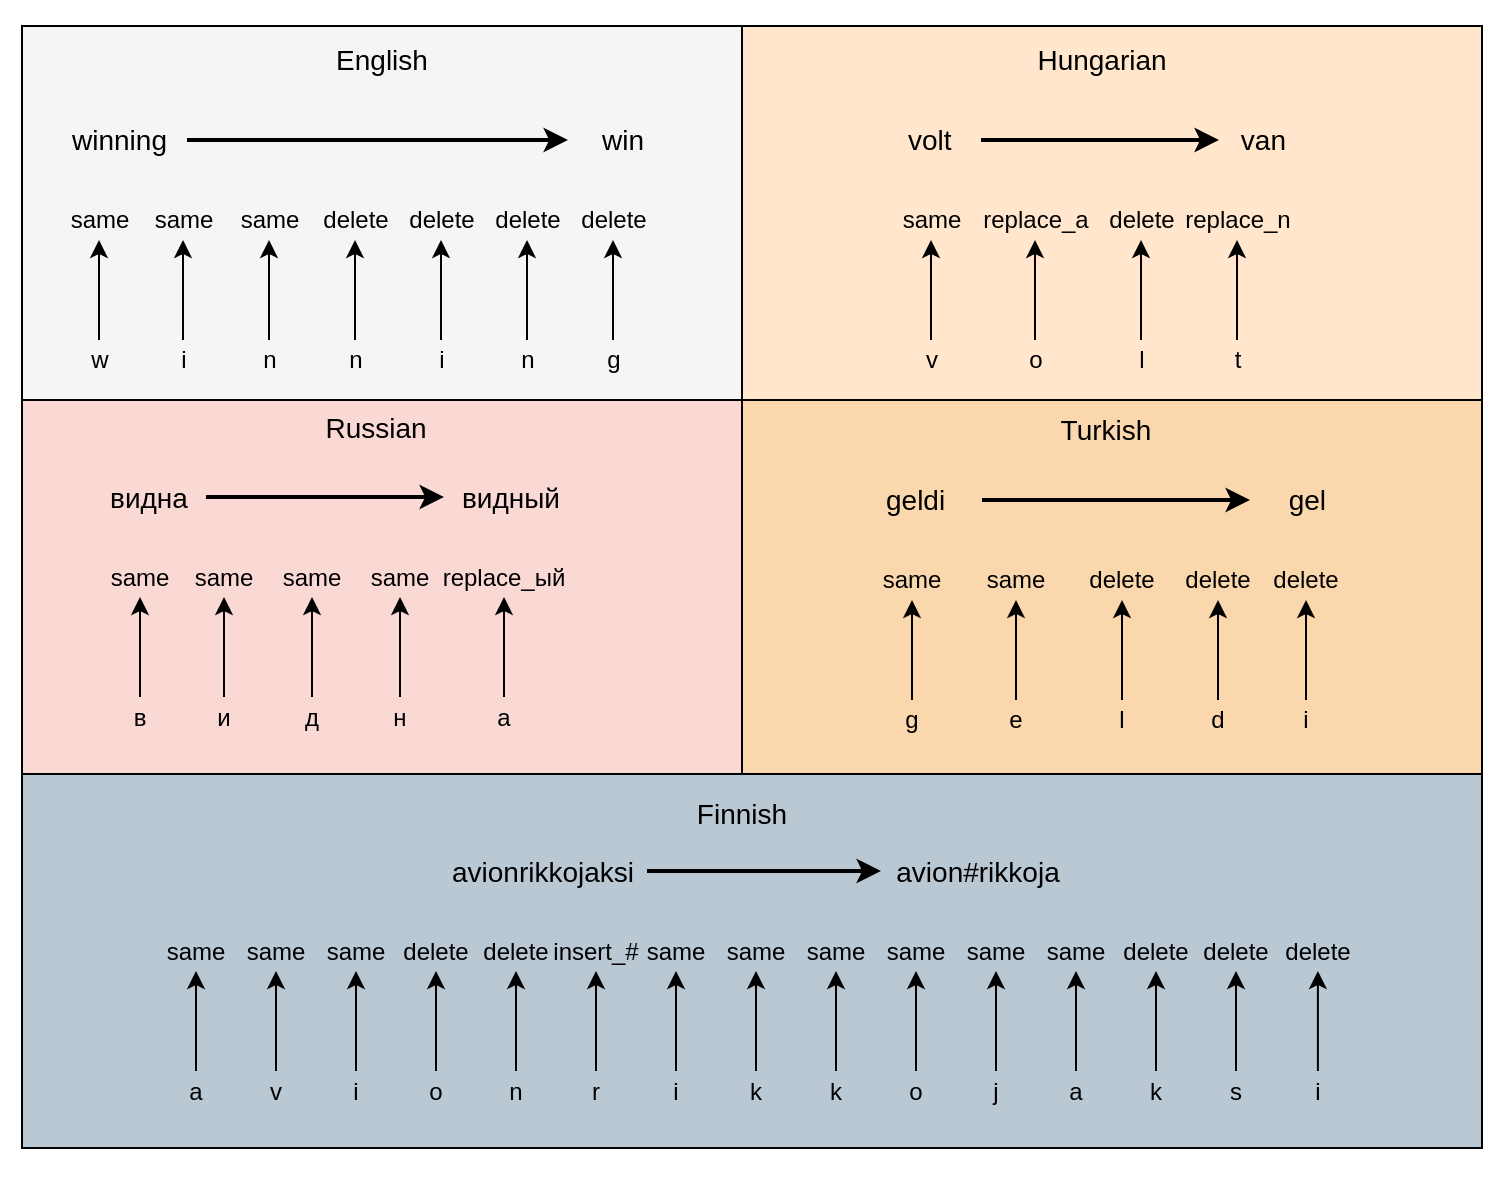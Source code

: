 <mxfile version="10.6.0" type="device"><diagram id="v8zvjfnO5wJpgoj8-8U7" name="Page-1"><mxGraphModel dx="1177" dy="1809" grid="1" gridSize="10" guides="1" tooltips="1" connect="1" arrows="1" fold="1" page="1" pageScale="1" pageWidth="850" pageHeight="1100" math="0" shadow="0"><root><mxCell id="0"/><mxCell id="1" parent="0"/><mxCell id="joyKCyemJkRRXGY6bLjU-345" value="" style="rounded=0;whiteSpace=wrap;html=1;dashed=1;dashPattern=1 1;strokeColor=none;align=center;" vertex="1" parent="1"><mxGeometry x="69" y="-20" width="751" height="590" as="geometry"/></mxCell><mxCell id="joyKCyemJkRRXGY6bLjU-340" value="" style="rounded=0;whiteSpace=wrap;html=1;align=left;fillColor=#ffe6cc;strokeColor=#000000;" vertex="1" parent="1"><mxGeometry x="439" y="-7" width="371" height="187" as="geometry"/></mxCell><mxCell id="joyKCyemJkRRXGY6bLjU-343" value="" style="rounded=0;whiteSpace=wrap;html=1;align=left;fillColor=#bac8d3;strokeColor=#000000;" vertex="1" parent="1"><mxGeometry x="80" y="367" width="730" height="187" as="geometry"/></mxCell><mxCell id="joyKCyemJkRRXGY6bLjU-342" value="" style="rounded=0;whiteSpace=wrap;html=1;align=left;fillColor=#fad9d5;strokeColor=#000000;" vertex="1" parent="1"><mxGeometry x="80" y="180" width="360" height="187" as="geometry"/></mxCell><mxCell id="joyKCyemJkRRXGY6bLjU-341" value="" style="rounded=0;whiteSpace=wrap;html=1;align=left;fillColor=#fad7ac;strokeColor=#000000;" vertex="1" parent="1"><mxGeometry x="440" y="180" width="370" height="187" as="geometry"/></mxCell><mxCell id="joyKCyemJkRRXGY6bLjU-338" value="" style="rounded=0;whiteSpace=wrap;html=1;align=left;fillColor=#f5f5f5;strokeColor=#000000;fontColor=#333333;" vertex="1" parent="1"><mxGeometry x="80" y="-7" width="360" height="187" as="geometry"/></mxCell><mxCell id="joyKCyemJkRRXGY6bLjU-331" value="" style="group" vertex="1" connectable="0" parent="1"><mxGeometry x="520.5" y="20" width="235" height="160" as="geometry"/></mxCell><mxCell id="joyKCyemJkRRXGY6bLjU-267" value="&lt;span&gt;v&lt;/span&gt;" style="text;html=1;strokeColor=none;fillColor=none;align=center;verticalAlign=middle;whiteSpace=wrap;rounded=0;" vertex="1" parent="joyKCyemJkRRXGY6bLjU-331"><mxGeometry x="4" y="130" width="20" height="20" as="geometry"/></mxCell><mxCell id="joyKCyemJkRRXGY6bLjU-268" value="&lt;span&gt;o&lt;/span&gt;" style="text;html=1;strokeColor=none;fillColor=none;align=center;verticalAlign=middle;whiteSpace=wrap;rounded=0;" vertex="1" parent="joyKCyemJkRRXGY6bLjU-331"><mxGeometry x="56" y="130" width="20" height="20" as="geometry"/></mxCell><mxCell id="joyKCyemJkRRXGY6bLjU-269" value="&lt;span&gt;l&lt;/span&gt;" style="text;html=1;strokeColor=none;fillColor=none;align=center;verticalAlign=middle;whiteSpace=wrap;rounded=0;" vertex="1" parent="joyKCyemJkRRXGY6bLjU-331"><mxGeometry x="109" y="130" width="20" height="20" as="geometry"/></mxCell><mxCell id="joyKCyemJkRRXGY6bLjU-270" value="&lt;span&gt;t&lt;/span&gt;" style="text;html=1;strokeColor=none;fillColor=none;align=center;verticalAlign=middle;whiteSpace=wrap;rounded=0;" vertex="1" parent="joyKCyemJkRRXGY6bLjU-331"><mxGeometry x="157" y="130" width="20" height="20" as="geometry"/></mxCell><mxCell id="joyKCyemJkRRXGY6bLjU-272" value="same" style="text;html=1;strokeColor=none;fillColor=none;align=center;verticalAlign=middle;whiteSpace=wrap;rounded=0;" vertex="1" parent="joyKCyemJkRRXGY6bLjU-331"><mxGeometry x="4" y="60" width="20" height="20" as="geometry"/></mxCell><mxCell id="joyKCyemJkRRXGY6bLjU-273" style="edgeStyle=orthogonalEdgeStyle;rounded=0;orthogonalLoop=1;jettySize=auto;html=1;exitX=0.5;exitY=0;exitDx=0;exitDy=0;entryX=0.5;entryY=1;entryDx=0;entryDy=0;" edge="1" parent="joyKCyemJkRRXGY6bLjU-331" source="joyKCyemJkRRXGY6bLjU-267" target="joyKCyemJkRRXGY6bLjU-272"><mxGeometry relative="1" as="geometry"/></mxCell><mxCell id="joyKCyemJkRRXGY6bLjU-274" value="replace_a" style="text;html=1;strokeColor=none;fillColor=none;align=center;verticalAlign=middle;whiteSpace=wrap;rounded=0;" vertex="1" parent="joyKCyemJkRRXGY6bLjU-331"><mxGeometry x="56" y="60" width="20" height="20" as="geometry"/></mxCell><mxCell id="joyKCyemJkRRXGY6bLjU-275" style="edgeStyle=orthogonalEdgeStyle;rounded=0;orthogonalLoop=1;jettySize=auto;html=1;exitX=0.5;exitY=0;exitDx=0;exitDy=0;entryX=0.5;entryY=1;entryDx=0;entryDy=0;" edge="1" parent="joyKCyemJkRRXGY6bLjU-331" source="joyKCyemJkRRXGY6bLjU-268" target="joyKCyemJkRRXGY6bLjU-274"><mxGeometry relative="1" as="geometry"/></mxCell><mxCell id="joyKCyemJkRRXGY6bLjU-276" value="delete" style="text;html=1;strokeColor=none;fillColor=none;align=center;verticalAlign=middle;whiteSpace=wrap;rounded=0;" vertex="1" parent="joyKCyemJkRRXGY6bLjU-331"><mxGeometry x="109" y="60" width="20" height="20" as="geometry"/></mxCell><mxCell id="joyKCyemJkRRXGY6bLjU-277" style="edgeStyle=orthogonalEdgeStyle;rounded=0;orthogonalLoop=1;jettySize=auto;html=1;exitX=0.5;exitY=0;exitDx=0;exitDy=0;entryX=0.5;entryY=1;entryDx=0;entryDy=0;" edge="1" parent="joyKCyemJkRRXGY6bLjU-331" source="joyKCyemJkRRXGY6bLjU-269" target="joyKCyemJkRRXGY6bLjU-276"><mxGeometry relative="1" as="geometry"/></mxCell><mxCell id="joyKCyemJkRRXGY6bLjU-278" value="replace_n" style="text;html=1;strokeColor=none;fillColor=none;align=center;verticalAlign=middle;whiteSpace=wrap;rounded=0;" vertex="1" parent="joyKCyemJkRRXGY6bLjU-331"><mxGeometry x="157" y="60" width="20" height="20" as="geometry"/></mxCell><mxCell id="joyKCyemJkRRXGY6bLjU-279" style="edgeStyle=orthogonalEdgeStyle;rounded=0;orthogonalLoop=1;jettySize=auto;html=1;exitX=0.5;exitY=0;exitDx=0;exitDy=0;entryX=0.5;entryY=1;entryDx=0;entryDy=0;" edge="1" parent="joyKCyemJkRRXGY6bLjU-331" source="joyKCyemJkRRXGY6bLjU-270" target="joyKCyemJkRRXGY6bLjU-278"><mxGeometry relative="1" as="geometry"/></mxCell><mxCell id="joyKCyemJkRRXGY6bLjU-282" value="" style="group" vertex="1" connectable="0" parent="joyKCyemJkRRXGY6bLjU-331"><mxGeometry x="64.5" y="20" width="160" height="20" as="geometry"/></mxCell><mxCell id="joyKCyemJkRRXGY6bLjU-283" value="&lt;font style=&quot;font-size: 14px&quot;&gt;volt&lt;/font&gt;" style="text;html=1;strokeColor=none;fillColor=none;align=left;verticalAlign=middle;whiteSpace=wrap;rounded=0;" vertex="1" parent="joyKCyemJkRRXGY6bLjU-331"><mxGeometry y="20" width="39" height="20" as="geometry"/></mxCell><mxCell id="joyKCyemJkRRXGY6bLjU-284" value="&lt;font style=&quot;font-size: 14px&quot;&gt;van&lt;/font&gt;" style="text;html=1;strokeColor=none;fillColor=none;align=right;verticalAlign=middle;whiteSpace=wrap;rounded=0;" vertex="1" parent="joyKCyemJkRRXGY6bLjU-331"><mxGeometry x="158" y="20" width="35" height="20" as="geometry"/></mxCell><mxCell id="joyKCyemJkRRXGY6bLjU-285" style="edgeStyle=orthogonalEdgeStyle;rounded=0;orthogonalLoop=1;jettySize=auto;html=1;exitX=1;exitY=0.5;exitDx=0;exitDy=0;strokeWidth=2;entryX=0;entryY=0.5;entryDx=0;entryDy=0;" edge="1" parent="joyKCyemJkRRXGY6bLjU-331" source="joyKCyemJkRRXGY6bLjU-283" target="joyKCyemJkRRXGY6bLjU-284"><mxGeometry relative="1" as="geometry"><mxPoint x="114.5" y="30" as="sourcePoint"/><mxPoint x="184.5" y="30" as="targetPoint"/></mxGeometry></mxCell><mxCell id="joyKCyemJkRRXGY6bLjU-332" value="" style="group" vertex="1" connectable="0" parent="1"><mxGeometry x="510" y="200" width="224" height="150" as="geometry"/></mxCell><mxCell id="joyKCyemJkRRXGY6bLjU-324" value="&lt;span&gt;i&lt;/span&gt;" style="text;html=1;strokeColor=none;fillColor=none;align=center;verticalAlign=middle;whiteSpace=wrap;rounded=0;" vertex="1" parent="joyKCyemJkRRXGY6bLjU-332"><mxGeometry x="202" y="130" width="20" height="20" as="geometry"/></mxCell><mxCell id="joyKCyemJkRRXGY6bLjU-325" value="delete" style="text;html=1;strokeColor=none;fillColor=none;align=center;verticalAlign=middle;whiteSpace=wrap;rounded=0;" vertex="1" parent="joyKCyemJkRRXGY6bLjU-332"><mxGeometry x="202" y="60" width="20" height="20" as="geometry"/></mxCell><mxCell id="joyKCyemJkRRXGY6bLjU-326" style="edgeStyle=orthogonalEdgeStyle;rounded=0;orthogonalLoop=1;jettySize=auto;html=1;exitX=0.5;exitY=0;exitDx=0;exitDy=0;entryX=0.5;entryY=1;entryDx=0;entryDy=0;" edge="1" parent="joyKCyemJkRRXGY6bLjU-332" source="joyKCyemJkRRXGY6bLjU-324" target="joyKCyemJkRRXGY6bLjU-325"><mxGeometry relative="1" as="geometry"/></mxCell><mxCell id="joyKCyemJkRRXGY6bLjU-307" value="&lt;span&gt;g&lt;/span&gt;" style="text;html=1;strokeColor=none;fillColor=none;align=center;verticalAlign=middle;whiteSpace=wrap;rounded=0;" vertex="1" parent="joyKCyemJkRRXGY6bLjU-332"><mxGeometry x="5" y="130" width="20" height="20" as="geometry"/></mxCell><mxCell id="joyKCyemJkRRXGY6bLjU-308" value="&lt;span&gt;e&lt;/span&gt;" style="text;html=1;strokeColor=none;fillColor=none;align=center;verticalAlign=middle;whiteSpace=wrap;rounded=0;" vertex="1" parent="joyKCyemJkRRXGY6bLjU-332"><mxGeometry x="57" y="130" width="20" height="20" as="geometry"/></mxCell><mxCell id="joyKCyemJkRRXGY6bLjU-309" value="&lt;span&gt;l&lt;/span&gt;" style="text;html=1;strokeColor=none;fillColor=none;align=center;verticalAlign=middle;whiteSpace=wrap;rounded=0;" vertex="1" parent="joyKCyemJkRRXGY6bLjU-332"><mxGeometry x="110" y="130" width="20" height="20" as="geometry"/></mxCell><mxCell id="joyKCyemJkRRXGY6bLjU-310" value="&lt;span&gt;d&lt;/span&gt;" style="text;html=1;strokeColor=none;fillColor=none;align=center;verticalAlign=middle;whiteSpace=wrap;rounded=0;" vertex="1" parent="joyKCyemJkRRXGY6bLjU-332"><mxGeometry x="158" y="130" width="20" height="20" as="geometry"/></mxCell><mxCell id="joyKCyemJkRRXGY6bLjU-311" value="same" style="text;html=1;strokeColor=none;fillColor=none;align=center;verticalAlign=middle;whiteSpace=wrap;rounded=0;" vertex="1" parent="joyKCyemJkRRXGY6bLjU-332"><mxGeometry x="5" y="60" width="20" height="20" as="geometry"/></mxCell><mxCell id="joyKCyemJkRRXGY6bLjU-312" style="edgeStyle=orthogonalEdgeStyle;rounded=0;orthogonalLoop=1;jettySize=auto;html=1;exitX=0.5;exitY=0;exitDx=0;exitDy=0;entryX=0.5;entryY=1;entryDx=0;entryDy=0;" edge="1" parent="joyKCyemJkRRXGY6bLjU-332" source="joyKCyemJkRRXGY6bLjU-307" target="joyKCyemJkRRXGY6bLjU-311"><mxGeometry relative="1" as="geometry"/></mxCell><mxCell id="joyKCyemJkRRXGY6bLjU-313" value="same" style="text;html=1;strokeColor=none;fillColor=none;align=center;verticalAlign=middle;whiteSpace=wrap;rounded=0;" vertex="1" parent="joyKCyemJkRRXGY6bLjU-332"><mxGeometry x="57" y="60" width="20" height="20" as="geometry"/></mxCell><mxCell id="joyKCyemJkRRXGY6bLjU-314" style="edgeStyle=orthogonalEdgeStyle;rounded=0;orthogonalLoop=1;jettySize=auto;html=1;exitX=0.5;exitY=0;exitDx=0;exitDy=0;entryX=0.5;entryY=1;entryDx=0;entryDy=0;" edge="1" parent="joyKCyemJkRRXGY6bLjU-332" source="joyKCyemJkRRXGY6bLjU-308" target="joyKCyemJkRRXGY6bLjU-313"><mxGeometry relative="1" as="geometry"/></mxCell><mxCell id="joyKCyemJkRRXGY6bLjU-315" value="delete" style="text;html=1;strokeColor=none;fillColor=none;align=center;verticalAlign=middle;whiteSpace=wrap;rounded=0;" vertex="1" parent="joyKCyemJkRRXGY6bLjU-332"><mxGeometry x="110" y="60" width="20" height="20" as="geometry"/></mxCell><mxCell id="joyKCyemJkRRXGY6bLjU-316" style="edgeStyle=orthogonalEdgeStyle;rounded=0;orthogonalLoop=1;jettySize=auto;html=1;exitX=0.5;exitY=0;exitDx=0;exitDy=0;entryX=0.5;entryY=1;entryDx=0;entryDy=0;" edge="1" parent="joyKCyemJkRRXGY6bLjU-332" source="joyKCyemJkRRXGY6bLjU-309" target="joyKCyemJkRRXGY6bLjU-315"><mxGeometry relative="1" as="geometry"/></mxCell><mxCell id="joyKCyemJkRRXGY6bLjU-317" value="delete" style="text;html=1;strokeColor=none;fillColor=none;align=center;verticalAlign=middle;whiteSpace=wrap;rounded=0;" vertex="1" parent="joyKCyemJkRRXGY6bLjU-332"><mxGeometry x="158" y="60" width="20" height="20" as="geometry"/></mxCell><mxCell id="joyKCyemJkRRXGY6bLjU-318" style="edgeStyle=orthogonalEdgeStyle;rounded=0;orthogonalLoop=1;jettySize=auto;html=1;exitX=0.5;exitY=0;exitDx=0;exitDy=0;entryX=0.5;entryY=1;entryDx=0;entryDy=0;" edge="1" parent="joyKCyemJkRRXGY6bLjU-332" source="joyKCyemJkRRXGY6bLjU-310" target="joyKCyemJkRRXGY6bLjU-317"><mxGeometry relative="1" as="geometry"/></mxCell><mxCell id="joyKCyemJkRRXGY6bLjU-319" value="" style="group" vertex="1" connectable="0" parent="joyKCyemJkRRXGY6bLjU-332"><mxGeometry x="57" y="20" width="160" height="20" as="geometry"/></mxCell><mxCell id="joyKCyemJkRRXGY6bLjU-320" value="&lt;font style=&quot;font-size: 14px&quot;&gt;geldi&lt;/font&gt;" style="text;html=1;strokeColor=none;fillColor=none;align=left;verticalAlign=middle;whiteSpace=wrap;rounded=0;" vertex="1" parent="joyKCyemJkRRXGY6bLjU-332"><mxGeometry y="20" width="50" height="20" as="geometry"/></mxCell><mxCell id="joyKCyemJkRRXGY6bLjU-321" value="&lt;font style=&quot;font-size: 14px&quot;&gt;gel&lt;/font&gt;" style="text;html=1;strokeColor=none;fillColor=none;align=right;verticalAlign=middle;whiteSpace=wrap;rounded=0;" vertex="1" parent="joyKCyemJkRRXGY6bLjU-332"><mxGeometry x="184" y="20" width="40" height="20" as="geometry"/></mxCell><mxCell id="joyKCyemJkRRXGY6bLjU-322" style="edgeStyle=orthogonalEdgeStyle;rounded=0;orthogonalLoop=1;jettySize=auto;html=1;exitX=1;exitY=0.5;exitDx=0;exitDy=0;strokeWidth=2;entryX=0;entryY=0.5;entryDx=0;entryDy=0;" edge="1" parent="joyKCyemJkRRXGY6bLjU-332" source="joyKCyemJkRRXGY6bLjU-320" target="joyKCyemJkRRXGY6bLjU-321"><mxGeometry relative="1" as="geometry"><mxPoint x="107" y="30" as="sourcePoint"/><mxPoint x="177" y="30" as="targetPoint"/></mxGeometry></mxCell><mxCell id="joyKCyemJkRRXGY6bLjU-333" value="" style="group" vertex="1" connectable="0" parent="1"><mxGeometry x="157" y="385.5" width="638" height="169" as="geometry"/></mxCell><mxCell id="joyKCyemJkRRXGY6bLjU-298" value="" style="group" vertex="1" connectable="0" parent="joyKCyemJkRRXGY6bLjU-333"><mxGeometry width="638" height="169" as="geometry"/></mxCell><mxCell id="joyKCyemJkRRXGY6bLjU-293" value="" style="group" vertex="1" connectable="0" parent="joyKCyemJkRRXGY6bLjU-298"><mxGeometry width="638" height="169" as="geometry"/></mxCell><mxCell id="joyKCyemJkRRXGY6bLjU-142" value="" style="group" vertex="1" connectable="0" parent="joyKCyemJkRRXGY6bLjU-293"><mxGeometry y="20" width="260" height="130" as="geometry"/></mxCell><mxCell id="joyKCyemJkRRXGY6bLjU-143" value="a" style="text;html=1;strokeColor=none;fillColor=none;align=center;verticalAlign=middle;whiteSpace=wrap;rounded=0;" vertex="1" parent="joyKCyemJkRRXGY6bLjU-142"><mxGeometry y="110" width="20" height="20" as="geometry"/></mxCell><mxCell id="joyKCyemJkRRXGY6bLjU-144" value="v" style="text;html=1;strokeColor=none;fillColor=none;align=center;verticalAlign=middle;whiteSpace=wrap;rounded=0;" vertex="1" parent="joyKCyemJkRRXGY6bLjU-142"><mxGeometry x="40" y="110" width="20" height="20" as="geometry"/></mxCell><mxCell id="joyKCyemJkRRXGY6bLjU-145" value="i" style="text;html=1;strokeColor=none;fillColor=none;align=center;verticalAlign=middle;whiteSpace=wrap;rounded=0;" vertex="1" parent="joyKCyemJkRRXGY6bLjU-142"><mxGeometry x="80" y="110" width="20" height="20" as="geometry"/></mxCell><mxCell id="joyKCyemJkRRXGY6bLjU-146" value="o" style="text;html=1;strokeColor=none;fillColor=none;align=center;verticalAlign=middle;whiteSpace=wrap;rounded=0;" vertex="1" parent="joyKCyemJkRRXGY6bLjU-142"><mxGeometry x="120" y="110" width="20" height="20" as="geometry"/></mxCell><mxCell id="joyKCyemJkRRXGY6bLjU-147" value="n" style="text;html=1;strokeColor=none;fillColor=none;align=center;verticalAlign=middle;whiteSpace=wrap;rounded=0;" vertex="1" parent="joyKCyemJkRRXGY6bLjU-142"><mxGeometry x="160" y="110" width="20" height="20" as="geometry"/></mxCell><mxCell id="joyKCyemJkRRXGY6bLjU-148" value="r" style="text;html=1;strokeColor=none;fillColor=none;align=center;verticalAlign=middle;whiteSpace=wrap;rounded=0;" vertex="1" parent="joyKCyemJkRRXGY6bLjU-142"><mxGeometry x="200" y="110" width="20" height="20" as="geometry"/></mxCell><mxCell id="joyKCyemJkRRXGY6bLjU-149" value="i" style="text;html=1;strokeColor=none;fillColor=none;align=center;verticalAlign=middle;whiteSpace=wrap;rounded=0;" vertex="1" parent="joyKCyemJkRRXGY6bLjU-142"><mxGeometry x="240" y="110" width="20" height="20" as="geometry"/></mxCell><mxCell id="joyKCyemJkRRXGY6bLjU-150" value="same" style="text;html=1;strokeColor=none;fillColor=none;align=center;verticalAlign=middle;whiteSpace=wrap;rounded=0;" vertex="1" parent="joyKCyemJkRRXGY6bLjU-142"><mxGeometry y="40" width="20" height="20" as="geometry"/></mxCell><mxCell id="joyKCyemJkRRXGY6bLjU-151" style="edgeStyle=orthogonalEdgeStyle;rounded=0;orthogonalLoop=1;jettySize=auto;html=1;exitX=0.5;exitY=0;exitDx=0;exitDy=0;entryX=0.5;entryY=1;entryDx=0;entryDy=0;" edge="1" parent="joyKCyemJkRRXGY6bLjU-142" source="joyKCyemJkRRXGY6bLjU-143" target="joyKCyemJkRRXGY6bLjU-150"><mxGeometry relative="1" as="geometry"/></mxCell><mxCell id="joyKCyemJkRRXGY6bLjU-152" value="same" style="text;html=1;strokeColor=none;fillColor=none;align=center;verticalAlign=middle;whiteSpace=wrap;rounded=0;" vertex="1" parent="joyKCyemJkRRXGY6bLjU-142"><mxGeometry x="40" y="40" width="20" height="20" as="geometry"/></mxCell><mxCell id="joyKCyemJkRRXGY6bLjU-153" style="edgeStyle=orthogonalEdgeStyle;rounded=0;orthogonalLoop=1;jettySize=auto;html=1;exitX=0.5;exitY=0;exitDx=0;exitDy=0;entryX=0.5;entryY=1;entryDx=0;entryDy=0;" edge="1" parent="joyKCyemJkRRXGY6bLjU-142" source="joyKCyemJkRRXGY6bLjU-144" target="joyKCyemJkRRXGY6bLjU-152"><mxGeometry relative="1" as="geometry"/></mxCell><mxCell id="joyKCyemJkRRXGY6bLjU-154" value="same" style="text;html=1;strokeColor=none;fillColor=none;align=center;verticalAlign=middle;whiteSpace=wrap;rounded=0;" vertex="1" parent="joyKCyemJkRRXGY6bLjU-142"><mxGeometry x="80" y="40" width="20" height="20" as="geometry"/></mxCell><mxCell id="joyKCyemJkRRXGY6bLjU-155" style="edgeStyle=orthogonalEdgeStyle;rounded=0;orthogonalLoop=1;jettySize=auto;html=1;exitX=0.5;exitY=0;exitDx=0;exitDy=0;entryX=0.5;entryY=1;entryDx=0;entryDy=0;" edge="1" parent="joyKCyemJkRRXGY6bLjU-142" source="joyKCyemJkRRXGY6bLjU-145" target="joyKCyemJkRRXGY6bLjU-154"><mxGeometry relative="1" as="geometry"/></mxCell><mxCell id="joyKCyemJkRRXGY6bLjU-156" value="delete" style="text;html=1;strokeColor=none;fillColor=none;align=center;verticalAlign=middle;whiteSpace=wrap;rounded=0;" vertex="1" parent="joyKCyemJkRRXGY6bLjU-142"><mxGeometry x="120" y="40" width="20" height="20" as="geometry"/></mxCell><mxCell id="joyKCyemJkRRXGY6bLjU-157" style="edgeStyle=orthogonalEdgeStyle;rounded=0;orthogonalLoop=1;jettySize=auto;html=1;exitX=0.5;exitY=0;exitDx=0;exitDy=0;entryX=0.5;entryY=1;entryDx=0;entryDy=0;" edge="1" parent="joyKCyemJkRRXGY6bLjU-142" source="joyKCyemJkRRXGY6bLjU-146" target="joyKCyemJkRRXGY6bLjU-156"><mxGeometry relative="1" as="geometry"/></mxCell><mxCell id="joyKCyemJkRRXGY6bLjU-158" value="delete" style="text;html=1;strokeColor=none;fillColor=none;align=center;verticalAlign=middle;whiteSpace=wrap;rounded=0;" vertex="1" parent="joyKCyemJkRRXGY6bLjU-142"><mxGeometry x="160" y="40" width="20" height="20" as="geometry"/></mxCell><mxCell id="joyKCyemJkRRXGY6bLjU-159" style="edgeStyle=orthogonalEdgeStyle;rounded=0;orthogonalLoop=1;jettySize=auto;html=1;exitX=0.5;exitY=0;exitDx=0;exitDy=0;entryX=0.5;entryY=1;entryDx=0;entryDy=0;" edge="1" parent="joyKCyemJkRRXGY6bLjU-142" source="joyKCyemJkRRXGY6bLjU-147" target="joyKCyemJkRRXGY6bLjU-158"><mxGeometry relative="1" as="geometry"/></mxCell><mxCell id="joyKCyemJkRRXGY6bLjU-160" value="insert_#" style="text;html=1;strokeColor=none;fillColor=none;align=center;verticalAlign=middle;whiteSpace=wrap;rounded=0;" vertex="1" parent="joyKCyemJkRRXGY6bLjU-142"><mxGeometry x="200" y="40" width="20" height="20" as="geometry"/></mxCell><mxCell id="joyKCyemJkRRXGY6bLjU-161" style="edgeStyle=orthogonalEdgeStyle;rounded=0;orthogonalLoop=1;jettySize=auto;html=1;exitX=0.5;exitY=0;exitDx=0;exitDy=0;entryX=0.5;entryY=1;entryDx=0;entryDy=0;" edge="1" parent="joyKCyemJkRRXGY6bLjU-142" source="joyKCyemJkRRXGY6bLjU-148" target="joyKCyemJkRRXGY6bLjU-160"><mxGeometry relative="1" as="geometry"/></mxCell><mxCell id="joyKCyemJkRRXGY6bLjU-162" value="same" style="text;html=1;strokeColor=none;fillColor=none;align=center;verticalAlign=middle;whiteSpace=wrap;rounded=0;" vertex="1" parent="joyKCyemJkRRXGY6bLjU-142"><mxGeometry x="240" y="40" width="20" height="20" as="geometry"/></mxCell><mxCell id="joyKCyemJkRRXGY6bLjU-163" style="edgeStyle=orthogonalEdgeStyle;rounded=0;orthogonalLoop=1;jettySize=auto;html=1;exitX=0.5;exitY=0;exitDx=0;exitDy=0;entryX=0.5;entryY=1;entryDx=0;entryDy=0;" edge="1" parent="joyKCyemJkRRXGY6bLjU-142" source="joyKCyemJkRRXGY6bLjU-149" target="joyKCyemJkRRXGY6bLjU-162"><mxGeometry relative="1" as="geometry"/></mxCell><mxCell id="joyKCyemJkRRXGY6bLjU-168" value="k" style="text;html=1;strokeColor=none;fillColor=none;align=center;verticalAlign=middle;whiteSpace=wrap;rounded=0;" vertex="1" parent="joyKCyemJkRRXGY6bLjU-293"><mxGeometry x="280" y="130" width="20" height="20" as="geometry"/></mxCell><mxCell id="joyKCyemJkRRXGY6bLjU-169" value="same" style="text;html=1;strokeColor=none;fillColor=none;align=center;verticalAlign=middle;whiteSpace=wrap;rounded=0;" vertex="1" parent="joyKCyemJkRRXGY6bLjU-293"><mxGeometry x="280" y="60" width="20" height="20" as="geometry"/></mxCell><mxCell id="joyKCyemJkRRXGY6bLjU-170" style="edgeStyle=orthogonalEdgeStyle;rounded=0;orthogonalLoop=1;jettySize=auto;html=1;exitX=0.5;exitY=0;exitDx=0;exitDy=0;entryX=0.5;entryY=1;entryDx=0;entryDy=0;" edge="1" parent="joyKCyemJkRRXGY6bLjU-293" source="joyKCyemJkRRXGY6bLjU-168" target="joyKCyemJkRRXGY6bLjU-169"><mxGeometry relative="1" as="geometry"/></mxCell><mxCell id="joyKCyemJkRRXGY6bLjU-171" value="k" style="text;html=1;strokeColor=none;fillColor=none;align=center;verticalAlign=middle;whiteSpace=wrap;rounded=0;" vertex="1" parent="joyKCyemJkRRXGY6bLjU-293"><mxGeometry x="320" y="130" width="20" height="20" as="geometry"/></mxCell><mxCell id="joyKCyemJkRRXGY6bLjU-172" value="same" style="text;html=1;strokeColor=none;fillColor=none;align=center;verticalAlign=middle;whiteSpace=wrap;rounded=0;" vertex="1" parent="joyKCyemJkRRXGY6bLjU-293"><mxGeometry x="320" y="60" width="20" height="20" as="geometry"/></mxCell><mxCell id="joyKCyemJkRRXGY6bLjU-173" style="edgeStyle=orthogonalEdgeStyle;rounded=0;orthogonalLoop=1;jettySize=auto;html=1;exitX=0.5;exitY=0;exitDx=0;exitDy=0;entryX=0.5;entryY=1;entryDx=0;entryDy=0;" edge="1" parent="joyKCyemJkRRXGY6bLjU-293" source="joyKCyemJkRRXGY6bLjU-171" target="joyKCyemJkRRXGY6bLjU-172"><mxGeometry relative="1" as="geometry"/></mxCell><mxCell id="joyKCyemJkRRXGY6bLjU-174" value="o" style="text;html=1;strokeColor=none;fillColor=none;align=center;verticalAlign=middle;whiteSpace=wrap;rounded=0;" vertex="1" parent="joyKCyemJkRRXGY6bLjU-293"><mxGeometry x="360" y="130" width="20" height="20" as="geometry"/></mxCell><mxCell id="joyKCyemJkRRXGY6bLjU-175" value="same" style="text;html=1;strokeColor=none;fillColor=none;align=center;verticalAlign=middle;whiteSpace=wrap;rounded=0;" vertex="1" parent="joyKCyemJkRRXGY6bLjU-293"><mxGeometry x="360" y="60" width="20" height="20" as="geometry"/></mxCell><mxCell id="joyKCyemJkRRXGY6bLjU-176" style="edgeStyle=orthogonalEdgeStyle;rounded=0;orthogonalLoop=1;jettySize=auto;html=1;exitX=0.5;exitY=0;exitDx=0;exitDy=0;entryX=0.5;entryY=1;entryDx=0;entryDy=0;" edge="1" parent="joyKCyemJkRRXGY6bLjU-293" source="joyKCyemJkRRXGY6bLjU-174" target="joyKCyemJkRRXGY6bLjU-175"><mxGeometry relative="1" as="geometry"/></mxCell><mxCell id="joyKCyemJkRRXGY6bLjU-177" value="j" style="text;html=1;strokeColor=none;fillColor=none;align=center;verticalAlign=middle;whiteSpace=wrap;rounded=0;" vertex="1" parent="joyKCyemJkRRXGY6bLjU-293"><mxGeometry x="400" y="130" width="20" height="20" as="geometry"/></mxCell><mxCell id="joyKCyemJkRRXGY6bLjU-178" value="same" style="text;html=1;strokeColor=none;fillColor=none;align=center;verticalAlign=middle;whiteSpace=wrap;rounded=0;" vertex="1" parent="joyKCyemJkRRXGY6bLjU-293"><mxGeometry x="400" y="60" width="20" height="20" as="geometry"/></mxCell><mxCell id="joyKCyemJkRRXGY6bLjU-179" style="edgeStyle=orthogonalEdgeStyle;rounded=0;orthogonalLoop=1;jettySize=auto;html=1;exitX=0.5;exitY=0;exitDx=0;exitDy=0;entryX=0.5;entryY=1;entryDx=0;entryDy=0;" edge="1" parent="joyKCyemJkRRXGY6bLjU-293" source="joyKCyemJkRRXGY6bLjU-177" target="joyKCyemJkRRXGY6bLjU-178"><mxGeometry relative="1" as="geometry"/></mxCell><mxCell id="joyKCyemJkRRXGY6bLjU-180" value="a" style="text;html=1;strokeColor=none;fillColor=none;align=center;verticalAlign=middle;whiteSpace=wrap;rounded=0;" vertex="1" parent="joyKCyemJkRRXGY6bLjU-293"><mxGeometry x="440" y="130" width="20" height="20" as="geometry"/></mxCell><mxCell id="joyKCyemJkRRXGY6bLjU-181" value="same" style="text;html=1;strokeColor=none;fillColor=none;align=center;verticalAlign=middle;whiteSpace=wrap;rounded=0;" vertex="1" parent="joyKCyemJkRRXGY6bLjU-293"><mxGeometry x="440" y="60" width="20" height="20" as="geometry"/></mxCell><mxCell id="joyKCyemJkRRXGY6bLjU-182" style="edgeStyle=orthogonalEdgeStyle;rounded=0;orthogonalLoop=1;jettySize=auto;html=1;exitX=0.5;exitY=0;exitDx=0;exitDy=0;entryX=0.5;entryY=1;entryDx=0;entryDy=0;" edge="1" parent="joyKCyemJkRRXGY6bLjU-293" source="joyKCyemJkRRXGY6bLjU-180" target="joyKCyemJkRRXGY6bLjU-181"><mxGeometry relative="1" as="geometry"/></mxCell><mxCell id="joyKCyemJkRRXGY6bLjU-183" value="k" style="text;html=1;strokeColor=none;fillColor=none;align=center;verticalAlign=middle;whiteSpace=wrap;rounded=0;" vertex="1" parent="joyKCyemJkRRXGY6bLjU-293"><mxGeometry x="480" y="130" width="20" height="20" as="geometry"/></mxCell><mxCell id="joyKCyemJkRRXGY6bLjU-184" value="delete" style="text;html=1;strokeColor=none;fillColor=none;align=center;verticalAlign=middle;whiteSpace=wrap;rounded=0;" vertex="1" parent="joyKCyemJkRRXGY6bLjU-293"><mxGeometry x="480" y="60" width="20" height="20" as="geometry"/></mxCell><mxCell id="joyKCyemJkRRXGY6bLjU-185" style="edgeStyle=orthogonalEdgeStyle;rounded=0;orthogonalLoop=1;jettySize=auto;html=1;exitX=0.5;exitY=0;exitDx=0;exitDy=0;entryX=0.5;entryY=1;entryDx=0;entryDy=0;" edge="1" parent="joyKCyemJkRRXGY6bLjU-293" source="joyKCyemJkRRXGY6bLjU-183" target="joyKCyemJkRRXGY6bLjU-184"><mxGeometry relative="1" as="geometry"/></mxCell><mxCell id="joyKCyemJkRRXGY6bLjU-186" value="s" style="text;html=1;strokeColor=none;fillColor=none;align=center;verticalAlign=middle;whiteSpace=wrap;rounded=0;" vertex="1" parent="joyKCyemJkRRXGY6bLjU-293"><mxGeometry x="520" y="130" width="20" height="20" as="geometry"/></mxCell><mxCell id="joyKCyemJkRRXGY6bLjU-187" value="delete" style="text;html=1;strokeColor=none;fillColor=none;align=center;verticalAlign=middle;whiteSpace=wrap;rounded=0;" vertex="1" parent="joyKCyemJkRRXGY6bLjU-293"><mxGeometry x="520" y="60" width="20" height="20" as="geometry"/></mxCell><mxCell id="joyKCyemJkRRXGY6bLjU-188" style="edgeStyle=orthogonalEdgeStyle;rounded=0;orthogonalLoop=1;jettySize=auto;html=1;exitX=0.5;exitY=0;exitDx=0;exitDy=0;entryX=0.5;entryY=1;entryDx=0;entryDy=0;" edge="1" parent="joyKCyemJkRRXGY6bLjU-293" source="joyKCyemJkRRXGY6bLjU-186" target="joyKCyemJkRRXGY6bLjU-187"><mxGeometry relative="1" as="geometry"/></mxCell><mxCell id="joyKCyemJkRRXGY6bLjU-189" value="i" style="text;html=1;strokeColor=none;fillColor=none;align=center;verticalAlign=middle;whiteSpace=wrap;rounded=0;" vertex="1" parent="joyKCyemJkRRXGY6bLjU-293"><mxGeometry x="560.952" y="130" width="20" height="20" as="geometry"/></mxCell><mxCell id="joyKCyemJkRRXGY6bLjU-190" value="delete" style="text;html=1;strokeColor=none;fillColor=none;align=center;verticalAlign=middle;whiteSpace=wrap;rounded=0;" vertex="1" parent="joyKCyemJkRRXGY6bLjU-293"><mxGeometry x="560.952" y="60" width="20" height="20" as="geometry"/></mxCell><mxCell id="joyKCyemJkRRXGY6bLjU-191" style="edgeStyle=orthogonalEdgeStyle;rounded=0;orthogonalLoop=1;jettySize=auto;html=1;exitX=0.5;exitY=0;exitDx=0;exitDy=0;entryX=0.5;entryY=1;entryDx=0;entryDy=0;" edge="1" parent="joyKCyemJkRRXGY6bLjU-293" source="joyKCyemJkRRXGY6bLjU-189" target="joyKCyemJkRRXGY6bLjU-190"><mxGeometry relative="1" as="geometry"/></mxCell><mxCell id="joyKCyemJkRRXGY6bLjU-164" value="" style="group" vertex="1" connectable="0" parent="joyKCyemJkRRXGY6bLjU-293"><mxGeometry x="207" y="20" width="160" height="20" as="geometry"/></mxCell><mxCell id="joyKCyemJkRRXGY6bLjU-165" value="&lt;font style=&quot;font-size: 14px&quot;&gt;avionrikkojaksi&lt;/font&gt;" style="text;html=1;strokeColor=none;fillColor=none;align=left;verticalAlign=middle;whiteSpace=wrap;rounded=0;" vertex="1" parent="joyKCyemJkRRXGY6bLjU-293"><mxGeometry x="135.5" y="20" width="100" height="20" as="geometry"/></mxCell><mxCell id="joyKCyemJkRRXGY6bLjU-166" value="&lt;div style=&quot;text-align: right&quot;&gt;&lt;span style=&quot;font-size: 14px&quot;&gt;avion#rikkoja&lt;/span&gt;&lt;/div&gt;" style="text;html=1;strokeColor=none;fillColor=none;align=center;verticalAlign=middle;whiteSpace=wrap;rounded=0;" vertex="1" parent="joyKCyemJkRRXGY6bLjU-293"><mxGeometry x="352.5" y="20" width="96" height="20" as="geometry"/></mxCell><mxCell id="joyKCyemJkRRXGY6bLjU-167" style="edgeStyle=orthogonalEdgeStyle;rounded=0;orthogonalLoop=1;jettySize=auto;html=1;strokeWidth=2;entryX=0;entryY=0.5;entryDx=0;entryDy=0;" edge="1" parent="joyKCyemJkRRXGY6bLjU-293" source="joyKCyemJkRRXGY6bLjU-165" target="joyKCyemJkRRXGY6bLjU-166"><mxGeometry relative="1" as="geometry"><mxPoint x="257" y="30" as="sourcePoint"/><mxPoint x="327" y="30" as="targetPoint"/></mxGeometry></mxCell><mxCell id="joyKCyemJkRRXGY6bLjU-334" value="" style="group" vertex="1" connectable="0" parent="1"><mxGeometry x="122" y="188.5" width="229" height="160" as="geometry"/></mxCell><mxCell id="joyKCyemJkRRXGY6bLjU-330" value="" style="group" vertex="1" connectable="0" parent="joyKCyemJkRRXGY6bLjU-334"><mxGeometry width="229" height="160" as="geometry"/></mxCell><mxCell id="joyKCyemJkRRXGY6bLjU-220" value="&lt;font style=&quot;font-size: 14px&quot;&gt;Russian&lt;br&gt;&lt;/font&gt;" style="text;html=1;strokeColor=none;fillColor=none;align=center;verticalAlign=middle;whiteSpace=wrap;rounded=0;rotation=0;" vertex="1" parent="joyKCyemJkRRXGY6bLjU-330"><mxGeometry x="109.5" y="-4.5" width="50" height="20" as="geometry"/></mxCell><mxCell id="joyKCyemJkRRXGY6bLjU-195" value="&lt;span&gt;в&lt;/span&gt;" style="text;html=1;strokeColor=none;fillColor=none;align=center;verticalAlign=middle;whiteSpace=wrap;rounded=0;" vertex="1" parent="joyKCyemJkRRXGY6bLjU-330"><mxGeometry x="7" y="140" width="20" height="20" as="geometry"/></mxCell><mxCell id="joyKCyemJkRRXGY6bLjU-196" value="&lt;span&gt;и&lt;/span&gt;" style="text;html=1;strokeColor=none;fillColor=none;align=center;verticalAlign=middle;whiteSpace=wrap;rounded=0;" vertex="1" parent="joyKCyemJkRRXGY6bLjU-330"><mxGeometry x="49" y="140" width="20" height="20" as="geometry"/></mxCell><mxCell id="joyKCyemJkRRXGY6bLjU-197" value="&lt;span&gt;д&lt;/span&gt;" style="text;html=1;strokeColor=none;fillColor=none;align=center;verticalAlign=middle;whiteSpace=wrap;rounded=0;" vertex="1" parent="joyKCyemJkRRXGY6bLjU-330"><mxGeometry x="93" y="140" width="20" height="20" as="geometry"/></mxCell><mxCell id="joyKCyemJkRRXGY6bLjU-198" value="&lt;span&gt;н&lt;/span&gt;" style="text;html=1;strokeColor=none;fillColor=none;align=center;verticalAlign=middle;whiteSpace=wrap;rounded=0;" vertex="1" parent="joyKCyemJkRRXGY6bLjU-330"><mxGeometry x="137" y="140" width="20" height="20" as="geometry"/></mxCell><mxCell id="joyKCyemJkRRXGY6bLjU-199" value="&lt;span&gt;а&lt;/span&gt;" style="text;html=1;strokeColor=none;fillColor=none;align=center;verticalAlign=middle;whiteSpace=wrap;rounded=0;" vertex="1" parent="joyKCyemJkRRXGY6bLjU-330"><mxGeometry x="189" y="140" width="20" height="20" as="geometry"/></mxCell><mxCell id="joyKCyemJkRRXGY6bLjU-203" style="edgeStyle=orthogonalEdgeStyle;rounded=0;orthogonalLoop=1;jettySize=auto;html=1;exitX=0.5;exitY=0;exitDx=0;exitDy=0;entryX=0.5;entryY=1;entryDx=0;entryDy=0;" edge="1" parent="joyKCyemJkRRXGY6bLjU-330" source="joyKCyemJkRRXGY6bLjU-195" target="joyKCyemJkRRXGY6bLjU-202"><mxGeometry relative="1" as="geometry"/></mxCell><mxCell id="joyKCyemJkRRXGY6bLjU-205" style="edgeStyle=orthogonalEdgeStyle;rounded=0;orthogonalLoop=1;jettySize=auto;html=1;exitX=0.5;exitY=0;exitDx=0;exitDy=0;entryX=0.5;entryY=1;entryDx=0;entryDy=0;" edge="1" parent="joyKCyemJkRRXGY6bLjU-330" source="joyKCyemJkRRXGY6bLjU-196" target="joyKCyemJkRRXGY6bLjU-204"><mxGeometry relative="1" as="geometry"/></mxCell><mxCell id="joyKCyemJkRRXGY6bLjU-207" style="edgeStyle=orthogonalEdgeStyle;rounded=0;orthogonalLoop=1;jettySize=auto;html=1;exitX=0.5;exitY=0;exitDx=0;exitDy=0;entryX=0.5;entryY=1;entryDx=0;entryDy=0;" edge="1" parent="joyKCyemJkRRXGY6bLjU-330" source="joyKCyemJkRRXGY6bLjU-197" target="joyKCyemJkRRXGY6bLjU-206"><mxGeometry relative="1" as="geometry"/></mxCell><mxCell id="joyKCyemJkRRXGY6bLjU-209" style="edgeStyle=orthogonalEdgeStyle;rounded=0;orthogonalLoop=1;jettySize=auto;html=1;exitX=0.5;exitY=0;exitDx=0;exitDy=0;entryX=0.5;entryY=1;entryDx=0;entryDy=0;" edge="1" parent="joyKCyemJkRRXGY6bLjU-330" source="joyKCyemJkRRXGY6bLjU-198" target="joyKCyemJkRRXGY6bLjU-208"><mxGeometry relative="1" as="geometry"/></mxCell><mxCell id="joyKCyemJkRRXGY6bLjU-211" style="edgeStyle=orthogonalEdgeStyle;rounded=0;orthogonalLoop=1;jettySize=auto;html=1;exitX=0.5;exitY=0;exitDx=0;exitDy=0;entryX=0.5;entryY=1;entryDx=0;entryDy=0;" edge="1" parent="joyKCyemJkRRXGY6bLjU-330" source="joyKCyemJkRRXGY6bLjU-199" target="joyKCyemJkRRXGY6bLjU-210"><mxGeometry relative="1" as="geometry"/></mxCell><mxCell id="joyKCyemJkRRXGY6bLjU-202" value="same" style="text;html=1;strokeColor=none;fillColor=none;align=center;verticalAlign=middle;whiteSpace=wrap;rounded=0;" vertex="1" parent="joyKCyemJkRRXGY6bLjU-330"><mxGeometry x="7" y="70" width="20" height="20" as="geometry"/></mxCell><mxCell id="joyKCyemJkRRXGY6bLjU-204" value="same" style="text;html=1;strokeColor=none;fillColor=none;align=center;verticalAlign=middle;whiteSpace=wrap;rounded=0;" vertex="1" parent="joyKCyemJkRRXGY6bLjU-330"><mxGeometry x="49" y="70" width="20" height="20" as="geometry"/></mxCell><mxCell id="joyKCyemJkRRXGY6bLjU-206" value="same" style="text;html=1;strokeColor=none;fillColor=none;align=center;verticalAlign=middle;whiteSpace=wrap;rounded=0;" vertex="1" parent="joyKCyemJkRRXGY6bLjU-330"><mxGeometry x="93" y="70" width="20" height="20" as="geometry"/></mxCell><mxCell id="joyKCyemJkRRXGY6bLjU-208" value="same" style="text;html=1;strokeColor=none;fillColor=none;align=center;verticalAlign=middle;whiteSpace=wrap;rounded=0;" vertex="1" parent="joyKCyemJkRRXGY6bLjU-330"><mxGeometry x="137" y="70" width="20" height="20" as="geometry"/></mxCell><mxCell id="joyKCyemJkRRXGY6bLjU-210" value="replace_&lt;span&gt;ый&lt;/span&gt;" style="text;html=1;strokeColor=none;fillColor=none;align=center;verticalAlign=middle;whiteSpace=wrap;rounded=0;" vertex="1" parent="joyKCyemJkRRXGY6bLjU-330"><mxGeometry x="189" y="70" width="20" height="20" as="geometry"/></mxCell><mxCell id="joyKCyemJkRRXGY6bLjU-216" value="" style="group" vertex="1" connectable="0" parent="joyKCyemJkRRXGY6bLjU-330"><mxGeometry x="35" y="30" width="160" height="20" as="geometry"/></mxCell><mxCell id="joyKCyemJkRRXGY6bLjU-217" value="&lt;font style=&quot;font-size: 14px&quot;&gt;видна&lt;/font&gt;" style="text;html=1;strokeColor=none;fillColor=none;align=left;verticalAlign=middle;whiteSpace=wrap;rounded=0;" vertex="1" parent="joyKCyemJkRRXGY6bLjU-330"><mxGeometry y="30" width="50" height="20" as="geometry"/></mxCell><mxCell id="joyKCyemJkRRXGY6bLjU-218" value="&lt;font style=&quot;font-size: 14px&quot;&gt;видный&lt;/font&gt;" style="text;html=1;strokeColor=none;fillColor=none;align=right;verticalAlign=middle;whiteSpace=wrap;rounded=0;" vertex="1" parent="joyKCyemJkRRXGY6bLjU-330"><mxGeometry x="169" y="30" width="60" height="20" as="geometry"/></mxCell><mxCell id="joyKCyemJkRRXGY6bLjU-219" style="edgeStyle=orthogonalEdgeStyle;rounded=0;orthogonalLoop=1;jettySize=auto;html=1;exitX=1;exitY=0.5;exitDx=0;exitDy=0;strokeWidth=2;entryX=0;entryY=0.5;entryDx=0;entryDy=0;" edge="1" parent="joyKCyemJkRRXGY6bLjU-330" source="joyKCyemJkRRXGY6bLjU-217" target="joyKCyemJkRRXGY6bLjU-218"><mxGeometry relative="1" as="geometry"><mxPoint x="85" y="40" as="sourcePoint"/><mxPoint x="155" y="40" as="targetPoint"/></mxGeometry></mxCell><mxCell id="joyKCyemJkRRXGY6bLjU-335" value="" style="group" vertex="1" connectable="0" parent="1"><mxGeometry x="102.5" y="10" width="290.5" height="160" as="geometry"/></mxCell><mxCell id="joyKCyemJkRRXGY6bLjU-192" value="&lt;font style=&quot;font-size: 14px&quot;&gt;English&lt;/font&gt;" style="text;html=1;strokeColor=none;fillColor=none;align=center;verticalAlign=middle;whiteSpace=wrap;rounded=0;rotation=0;" vertex="1" parent="joyKCyemJkRRXGY6bLjU-335"><mxGeometry x="132.5" y="-10" width="50" height="20" as="geometry"/></mxCell><mxCell id="joyKCyemJkRRXGY6bLjU-4" value="w" style="text;html=1;strokeColor=none;fillColor=none;align=center;verticalAlign=middle;whiteSpace=wrap;rounded=0;" vertex="1" parent="joyKCyemJkRRXGY6bLjU-335"><mxGeometry x="6" y="140" width="20" height="20" as="geometry"/></mxCell><mxCell id="joyKCyemJkRRXGY6bLjU-5" value="i" style="text;html=1;strokeColor=none;fillColor=none;align=center;verticalAlign=middle;whiteSpace=wrap;rounded=0;" vertex="1" parent="joyKCyemJkRRXGY6bLjU-335"><mxGeometry x="48" y="140" width="20" height="20" as="geometry"/></mxCell><mxCell id="joyKCyemJkRRXGY6bLjU-6" value="n" style="text;html=1;strokeColor=none;fillColor=none;align=center;verticalAlign=middle;whiteSpace=wrap;rounded=0;" vertex="1" parent="joyKCyemJkRRXGY6bLjU-335"><mxGeometry x="91" y="140" width="20" height="20" as="geometry"/></mxCell><mxCell id="joyKCyemJkRRXGY6bLjU-7" value="n" style="text;html=1;strokeColor=none;fillColor=none;align=center;verticalAlign=middle;whiteSpace=wrap;rounded=0;" vertex="1" parent="joyKCyemJkRRXGY6bLjU-335"><mxGeometry x="134" y="140" width="20" height="20" as="geometry"/></mxCell><mxCell id="joyKCyemJkRRXGY6bLjU-8" value="i" style="text;html=1;strokeColor=none;fillColor=none;align=center;verticalAlign=middle;whiteSpace=wrap;rounded=0;" vertex="1" parent="joyKCyemJkRRXGY6bLjU-335"><mxGeometry x="177" y="140" width="20" height="20" as="geometry"/></mxCell><mxCell id="joyKCyemJkRRXGY6bLjU-9" value="n" style="text;html=1;strokeColor=none;fillColor=none;align=center;verticalAlign=middle;whiteSpace=wrap;rounded=0;" vertex="1" parent="joyKCyemJkRRXGY6bLjU-335"><mxGeometry x="220" y="140" width="20" height="20" as="geometry"/></mxCell><mxCell id="joyKCyemJkRRXGY6bLjU-10" value="g" style="text;html=1;strokeColor=none;fillColor=none;align=center;verticalAlign=middle;whiteSpace=wrap;rounded=0;" vertex="1" parent="joyKCyemJkRRXGY6bLjU-335"><mxGeometry x="263" y="140" width="20" height="20" as="geometry"/></mxCell><mxCell id="joyKCyemJkRRXGY6bLjU-11" value="same" style="text;html=1;strokeColor=none;fillColor=none;align=center;verticalAlign=middle;whiteSpace=wrap;rounded=0;" vertex="1" parent="joyKCyemJkRRXGY6bLjU-335"><mxGeometry x="6" y="70" width="20" height="20" as="geometry"/></mxCell><mxCell id="joyKCyemJkRRXGY6bLjU-12" style="edgeStyle=orthogonalEdgeStyle;rounded=0;orthogonalLoop=1;jettySize=auto;html=1;exitX=0.5;exitY=0;exitDx=0;exitDy=0;entryX=0.5;entryY=1;entryDx=0;entryDy=0;" edge="1" parent="joyKCyemJkRRXGY6bLjU-335" source="joyKCyemJkRRXGY6bLjU-4" target="joyKCyemJkRRXGY6bLjU-11"><mxGeometry relative="1" as="geometry"/></mxCell><mxCell id="joyKCyemJkRRXGY6bLjU-15" value="same" style="text;html=1;strokeColor=none;fillColor=none;align=center;verticalAlign=middle;whiteSpace=wrap;rounded=0;" vertex="1" parent="joyKCyemJkRRXGY6bLjU-335"><mxGeometry x="48" y="70" width="20" height="20" as="geometry"/></mxCell><mxCell id="joyKCyemJkRRXGY6bLjU-21" style="edgeStyle=orthogonalEdgeStyle;rounded=0;orthogonalLoop=1;jettySize=auto;html=1;exitX=0.5;exitY=0;exitDx=0;exitDy=0;entryX=0.5;entryY=1;entryDx=0;entryDy=0;" edge="1" parent="joyKCyemJkRRXGY6bLjU-335" source="joyKCyemJkRRXGY6bLjU-5" target="joyKCyemJkRRXGY6bLjU-15"><mxGeometry relative="1" as="geometry"/></mxCell><mxCell id="joyKCyemJkRRXGY6bLjU-16" value="same" style="text;html=1;strokeColor=none;fillColor=none;align=center;verticalAlign=middle;whiteSpace=wrap;rounded=0;" vertex="1" parent="joyKCyemJkRRXGY6bLjU-335"><mxGeometry x="91" y="70" width="20" height="20" as="geometry"/></mxCell><mxCell id="joyKCyemJkRRXGY6bLjU-22" style="edgeStyle=orthogonalEdgeStyle;rounded=0;orthogonalLoop=1;jettySize=auto;html=1;exitX=0.5;exitY=0;exitDx=0;exitDy=0;entryX=0.5;entryY=1;entryDx=0;entryDy=0;" edge="1" parent="joyKCyemJkRRXGY6bLjU-335" source="joyKCyemJkRRXGY6bLjU-6" target="joyKCyemJkRRXGY6bLjU-16"><mxGeometry relative="1" as="geometry"/></mxCell><mxCell id="joyKCyemJkRRXGY6bLjU-17" value="delete" style="text;html=1;strokeColor=none;fillColor=none;align=center;verticalAlign=middle;whiteSpace=wrap;rounded=0;" vertex="1" parent="joyKCyemJkRRXGY6bLjU-335"><mxGeometry x="134" y="70" width="20" height="20" as="geometry"/></mxCell><mxCell id="joyKCyemJkRRXGY6bLjU-23" style="edgeStyle=orthogonalEdgeStyle;rounded=0;orthogonalLoop=1;jettySize=auto;html=1;exitX=0.5;exitY=0;exitDx=0;exitDy=0;entryX=0.5;entryY=1;entryDx=0;entryDy=0;" edge="1" parent="joyKCyemJkRRXGY6bLjU-335" source="joyKCyemJkRRXGY6bLjU-7" target="joyKCyemJkRRXGY6bLjU-17"><mxGeometry relative="1" as="geometry"/></mxCell><mxCell id="joyKCyemJkRRXGY6bLjU-18" value="delete" style="text;html=1;strokeColor=none;fillColor=none;align=center;verticalAlign=middle;whiteSpace=wrap;rounded=0;" vertex="1" parent="joyKCyemJkRRXGY6bLjU-335"><mxGeometry x="177" y="70" width="20" height="20" as="geometry"/></mxCell><mxCell id="joyKCyemJkRRXGY6bLjU-24" style="edgeStyle=orthogonalEdgeStyle;rounded=0;orthogonalLoop=1;jettySize=auto;html=1;exitX=0.5;exitY=0;exitDx=0;exitDy=0;entryX=0.5;entryY=1;entryDx=0;entryDy=0;" edge="1" parent="joyKCyemJkRRXGY6bLjU-335" source="joyKCyemJkRRXGY6bLjU-8" target="joyKCyemJkRRXGY6bLjU-18"><mxGeometry relative="1" as="geometry"/></mxCell><mxCell id="joyKCyemJkRRXGY6bLjU-19" value="delete" style="text;html=1;strokeColor=none;fillColor=none;align=center;verticalAlign=middle;whiteSpace=wrap;rounded=0;" vertex="1" parent="joyKCyemJkRRXGY6bLjU-335"><mxGeometry x="220" y="70" width="20" height="20" as="geometry"/></mxCell><mxCell id="joyKCyemJkRRXGY6bLjU-25" style="edgeStyle=orthogonalEdgeStyle;rounded=0;orthogonalLoop=1;jettySize=auto;html=1;exitX=0.5;exitY=0;exitDx=0;exitDy=0;entryX=0.5;entryY=1;entryDx=0;entryDy=0;" edge="1" parent="joyKCyemJkRRXGY6bLjU-335" source="joyKCyemJkRRXGY6bLjU-9" target="joyKCyemJkRRXGY6bLjU-19"><mxGeometry relative="1" as="geometry"/></mxCell><mxCell id="joyKCyemJkRRXGY6bLjU-20" value="delete" style="text;html=1;strokeColor=none;fillColor=none;align=center;verticalAlign=middle;whiteSpace=wrap;rounded=0;" vertex="1" parent="joyKCyemJkRRXGY6bLjU-335"><mxGeometry x="263" y="70" width="20" height="20" as="geometry"/></mxCell><mxCell id="joyKCyemJkRRXGY6bLjU-26" style="edgeStyle=orthogonalEdgeStyle;rounded=0;orthogonalLoop=1;jettySize=auto;html=1;exitX=0.5;exitY=0;exitDx=0;exitDy=0;entryX=0.5;entryY=1;entryDx=0;entryDy=0;" edge="1" parent="joyKCyemJkRRXGY6bLjU-335" source="joyKCyemJkRRXGY6bLjU-10" target="joyKCyemJkRRXGY6bLjU-20"><mxGeometry relative="1" as="geometry"/></mxCell><mxCell id="joyKCyemJkRRXGY6bLjU-27" value="" style="group" vertex="1" connectable="0" parent="joyKCyemJkRRXGY6bLjU-335"><mxGeometry x="60" y="30" width="160" height="20" as="geometry"/></mxCell><mxCell id="joyKCyemJkRRXGY6bLjU-1" value="&lt;font style=&quot;font-size: 14px&quot;&gt;winning&amp;nbsp;&lt;/font&gt;" style="text;html=1;strokeColor=none;fillColor=none;align=left;verticalAlign=middle;whiteSpace=wrap;rounded=0;" vertex="1" parent="joyKCyemJkRRXGY6bLjU-335"><mxGeometry y="30" width="60" height="20" as="geometry"/></mxCell><mxCell id="joyKCyemJkRRXGY6bLjU-2" value="&lt;font style=&quot;font-size: 14px&quot;&gt;win&lt;/font&gt;" style="text;html=1;strokeColor=none;fillColor=none;align=right;verticalAlign=middle;whiteSpace=wrap;rounded=0;" vertex="1" parent="joyKCyemJkRRXGY6bLjU-335"><mxGeometry x="250.5" y="30" width="40" height="20" as="geometry"/></mxCell><mxCell id="joyKCyemJkRRXGY6bLjU-3" style="edgeStyle=orthogonalEdgeStyle;rounded=0;orthogonalLoop=1;jettySize=auto;html=1;exitX=1;exitY=0.5;exitDx=0;exitDy=0;strokeWidth=2;entryX=0;entryY=0.5;entryDx=0;entryDy=0;" edge="1" parent="joyKCyemJkRRXGY6bLjU-335" source="joyKCyemJkRRXGY6bLjU-1" target="joyKCyemJkRRXGY6bLjU-2"><mxGeometry relative="1" as="geometry"><mxPoint x="110" y="40" as="sourcePoint"/><mxPoint x="180" y="40" as="targetPoint"/></mxGeometry></mxCell><mxCell id="joyKCyemJkRRXGY6bLjU-286" value="&lt;font style=&quot;font-size: 14px&quot;&gt;Hungarian&lt;br&gt;&lt;/font&gt;" style="text;html=1;strokeColor=none;fillColor=none;align=center;verticalAlign=middle;whiteSpace=wrap;rounded=0;rotation=0;" vertex="1" parent="1"><mxGeometry x="595" width="50" height="20" as="geometry"/></mxCell><mxCell id="joyKCyemJkRRXGY6bLjU-323" value="&lt;font style=&quot;font-size: 14px&quot;&gt;Turkish&lt;br&gt;&lt;/font&gt;" style="text;html=1;strokeColor=none;fillColor=none;align=center;verticalAlign=middle;whiteSpace=wrap;rounded=0;rotation=0;" vertex="1" parent="1"><mxGeometry x="597" y="185" width="50" height="20" as="geometry"/></mxCell><mxCell id="joyKCyemJkRRXGY6bLjU-193" value="&lt;font style=&quot;font-size: 14px&quot;&gt;Finnish&lt;/font&gt;" style="text;html=1;strokeColor=none;fillColor=none;align=center;verticalAlign=middle;whiteSpace=wrap;rounded=0;rotation=0;" vertex="1" parent="1"><mxGeometry x="415" y="376.5" width="50" height="20" as="geometry"/></mxCell></root></mxGraphModel></diagram></mxfile>